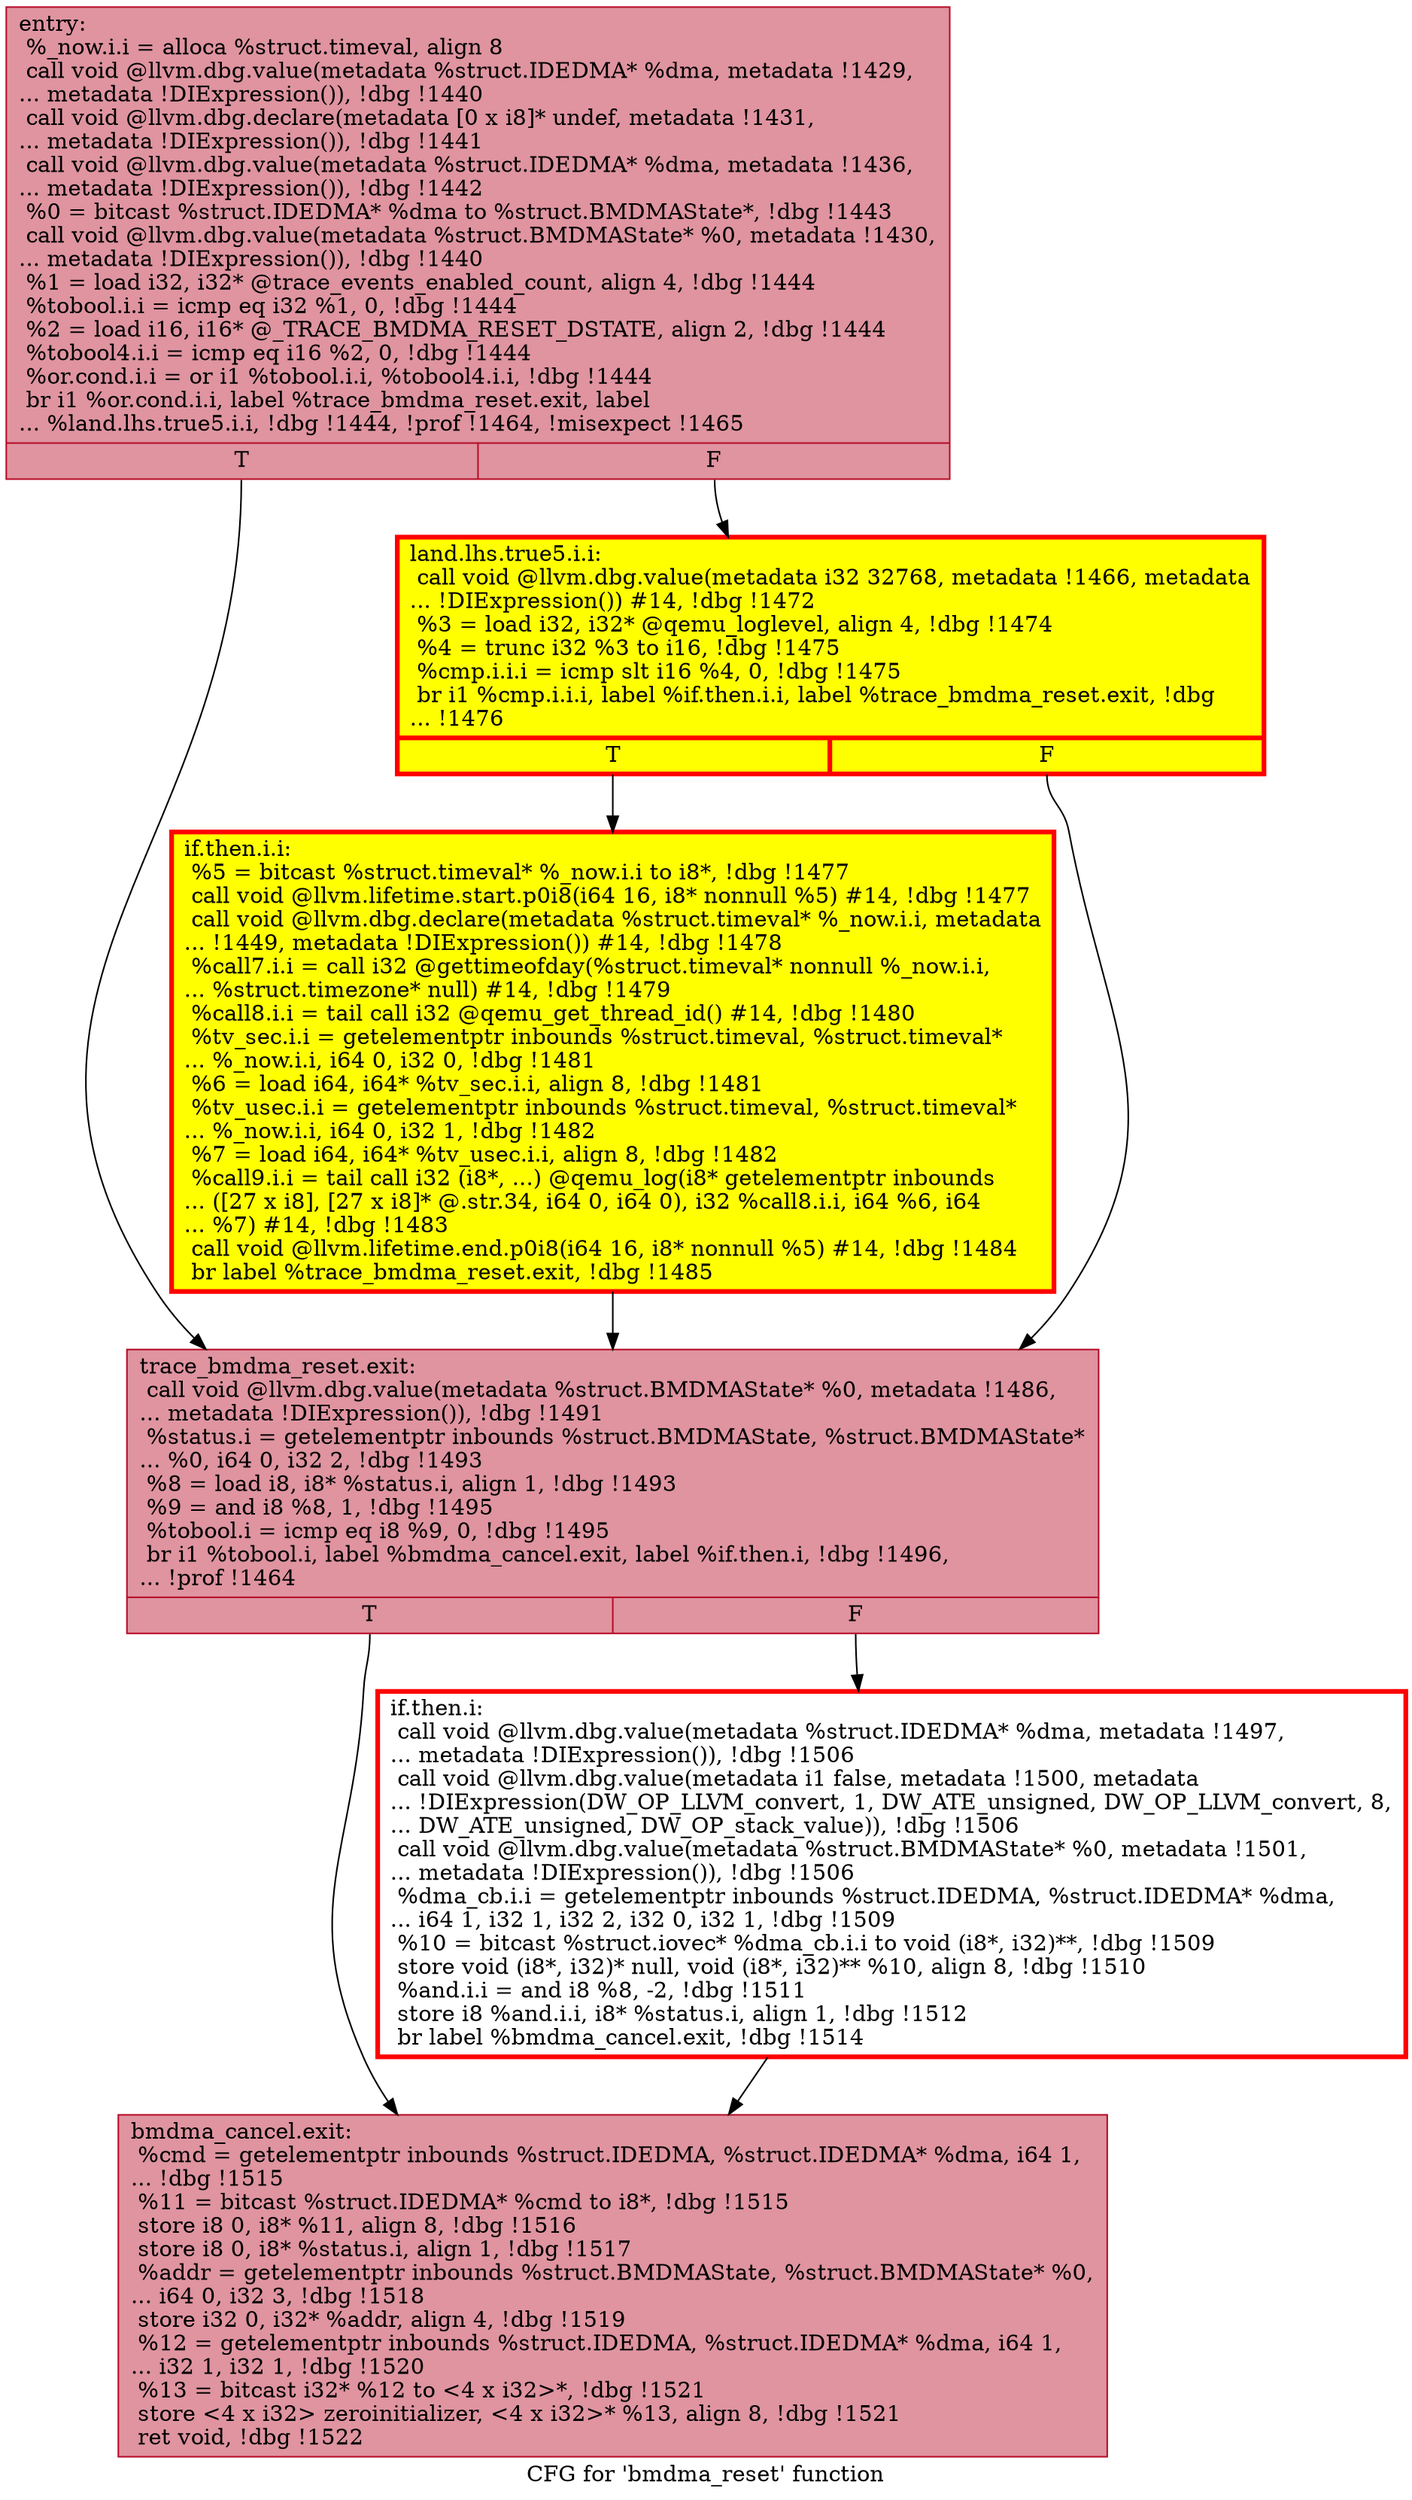 digraph "CFG for 'bmdma_reset' function" {
	label="CFG for 'bmdma_reset' function";

	Node0x558923c0a860 [shape=record,color="#b70d28ff", style=filled, fillcolor="#b70d2870",label="{entry:\l  %_now.i.i = alloca %struct.timeval, align 8\l  call void @llvm.dbg.value(metadata %struct.IDEDMA* %dma, metadata !1429,\l... metadata !DIExpression()), !dbg !1440\l  call void @llvm.dbg.declare(metadata [0 x i8]* undef, metadata !1431,\l... metadata !DIExpression()), !dbg !1441\l  call void @llvm.dbg.value(metadata %struct.IDEDMA* %dma, metadata !1436,\l... metadata !DIExpression()), !dbg !1442\l  %0 = bitcast %struct.IDEDMA* %dma to %struct.BMDMAState*, !dbg !1443\l  call void @llvm.dbg.value(metadata %struct.BMDMAState* %0, metadata !1430,\l... metadata !DIExpression()), !dbg !1440\l  %1 = load i32, i32* @trace_events_enabled_count, align 4, !dbg !1444\l  %tobool.i.i = icmp eq i32 %1, 0, !dbg !1444\l  %2 = load i16, i16* @_TRACE_BMDMA_RESET_DSTATE, align 2, !dbg !1444\l  %tobool4.i.i = icmp eq i16 %2, 0, !dbg !1444\l  %or.cond.i.i = or i1 %tobool.i.i, %tobool4.i.i, !dbg !1444\l  br i1 %or.cond.i.i, label %trace_bmdma_reset.exit, label\l... %land.lhs.true5.i.i, !dbg !1444, !prof !1464, !misexpect !1465\l|{<s0>T|<s1>F}}"];
	Node0x558923c0a860:s0 -> Node0x558923b81e80;
	Node0x558923c0a860:s1 -> Node0x558923bf1d90;
	Node0x558923bf1d90 [shape=record,penwidth=3.0, style="filled", color="red", fillcolor="yellow",label="{land.lhs.true5.i.i:                               \l  call void @llvm.dbg.value(metadata i32 32768, metadata !1466, metadata\l... !DIExpression()) #14, !dbg !1472\l  %3 = load i32, i32* @qemu_loglevel, align 4, !dbg !1474\l  %4 = trunc i32 %3 to i16, !dbg !1475\l  %cmp.i.i.i = icmp slt i16 %4, 0, !dbg !1475\l  br i1 %cmp.i.i.i, label %if.then.i.i, label %trace_bmdma_reset.exit, !dbg\l... !1476\l|{<s0>T|<s1>F}}"];
	Node0x558923bf1d90:s0 -> Node0x558923bf4b30;
	Node0x558923bf1d90:s1 -> Node0x558923b81e80;
	Node0x558923bf4b30 [shape=record,penwidth=3.0, style="filled", color="red", fillcolor="yellow",label="{if.then.i.i:                                      \l  %5 = bitcast %struct.timeval* %_now.i.i to i8*, !dbg !1477\l  call void @llvm.lifetime.start.p0i8(i64 16, i8* nonnull %5) #14, !dbg !1477\l  call void @llvm.dbg.declare(metadata %struct.timeval* %_now.i.i, metadata\l... !1449, metadata !DIExpression()) #14, !dbg !1478\l  %call7.i.i = call i32 @gettimeofday(%struct.timeval* nonnull %_now.i.i,\l... %struct.timezone* null) #14, !dbg !1479\l  %call8.i.i = tail call i32 @qemu_get_thread_id() #14, !dbg !1480\l  %tv_sec.i.i = getelementptr inbounds %struct.timeval, %struct.timeval*\l... %_now.i.i, i64 0, i32 0, !dbg !1481\l  %6 = load i64, i64* %tv_sec.i.i, align 8, !dbg !1481\l  %tv_usec.i.i = getelementptr inbounds %struct.timeval, %struct.timeval*\l... %_now.i.i, i64 0, i32 1, !dbg !1482\l  %7 = load i64, i64* %tv_usec.i.i, align 8, !dbg !1482\l  %call9.i.i = tail call i32 (i8*, ...) @qemu_log(i8* getelementptr inbounds\l... ([27 x i8], [27 x i8]* @.str.34, i64 0, i64 0), i32 %call8.i.i, i64 %6, i64\l... %7) #14, !dbg !1483\l  call void @llvm.lifetime.end.p0i8(i64 16, i8* nonnull %5) #14, !dbg !1484\l  br label %trace_bmdma_reset.exit, !dbg !1485\l}"];
	Node0x558923bf4b30 -> Node0x558923b81e80;
	Node0x558923b81e80 [shape=record,color="#b70d28ff", style=filled, fillcolor="#b70d2870",label="{trace_bmdma_reset.exit:                           \l  call void @llvm.dbg.value(metadata %struct.BMDMAState* %0, metadata !1486,\l... metadata !DIExpression()), !dbg !1491\l  %status.i = getelementptr inbounds %struct.BMDMAState, %struct.BMDMAState*\l... %0, i64 0, i32 2, !dbg !1493\l  %8 = load i8, i8* %status.i, align 1, !dbg !1493\l  %9 = and i8 %8, 1, !dbg !1495\l  %tobool.i = icmp eq i8 %9, 0, !dbg !1495\l  br i1 %tobool.i, label %bmdma_cancel.exit, label %if.then.i, !dbg !1496,\l... !prof !1464\l|{<s0>T|<s1>F}}"];
	Node0x558923b81e80:s0 -> Node0x5589237eb5b0;
	Node0x558923b81e80:s1 -> Node0x558923ab6eb0;
	Node0x558923ab6eb0 [shape=record,penwidth=3.0, color="red",label="{if.then.i:                                        \l  call void @llvm.dbg.value(metadata %struct.IDEDMA* %dma, metadata !1497,\l... metadata !DIExpression()), !dbg !1506\l  call void @llvm.dbg.value(metadata i1 false, metadata !1500, metadata\l... !DIExpression(DW_OP_LLVM_convert, 1, DW_ATE_unsigned, DW_OP_LLVM_convert, 8,\l... DW_ATE_unsigned, DW_OP_stack_value)), !dbg !1506\l  call void @llvm.dbg.value(metadata %struct.BMDMAState* %0, metadata !1501,\l... metadata !DIExpression()), !dbg !1506\l  %dma_cb.i.i = getelementptr inbounds %struct.IDEDMA, %struct.IDEDMA* %dma,\l... i64 1, i32 1, i32 2, i32 0, i32 1, !dbg !1509\l  %10 = bitcast %struct.iovec* %dma_cb.i.i to void (i8*, i32)**, !dbg !1509\l  store void (i8*, i32)* null, void (i8*, i32)** %10, align 8, !dbg !1510\l  %and.i.i = and i8 %8, -2, !dbg !1511\l  store i8 %and.i.i, i8* %status.i, align 1, !dbg !1512\l  br label %bmdma_cancel.exit, !dbg !1514\l}"];
	Node0x558923ab6eb0 -> Node0x5589237eb5b0;
	Node0x5589237eb5b0 [shape=record,color="#b70d28ff", style=filled, fillcolor="#b70d2870",label="{bmdma_cancel.exit:                                \l  %cmd = getelementptr inbounds %struct.IDEDMA, %struct.IDEDMA* %dma, i64 1,\l... !dbg !1515\l  %11 = bitcast %struct.IDEDMA* %cmd to i8*, !dbg !1515\l  store i8 0, i8* %11, align 8, !dbg !1516\l  store i8 0, i8* %status.i, align 1, !dbg !1517\l  %addr = getelementptr inbounds %struct.BMDMAState, %struct.BMDMAState* %0,\l... i64 0, i32 3, !dbg !1518\l  store i32 0, i32* %addr, align 4, !dbg !1519\l  %12 = getelementptr inbounds %struct.IDEDMA, %struct.IDEDMA* %dma, i64 1,\l... i32 1, i32 1, !dbg !1520\l  %13 = bitcast i32* %12 to \<4 x i32\>*, !dbg !1521\l  store \<4 x i32\> zeroinitializer, \<4 x i32\>* %13, align 8, !dbg !1521\l  ret void, !dbg !1522\l}"];
}

